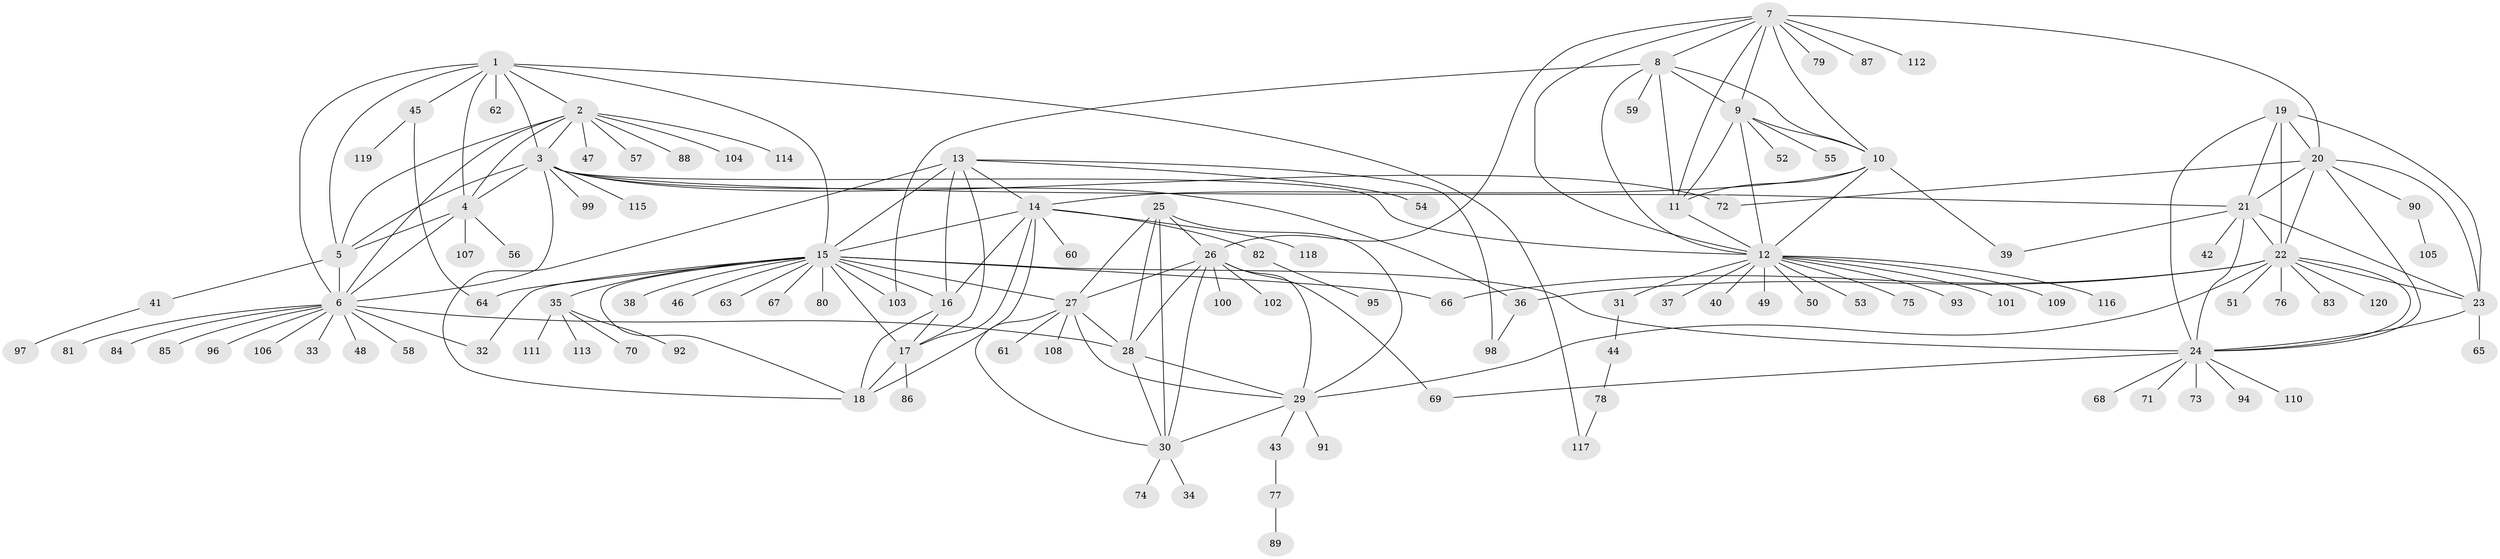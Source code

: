 // coarse degree distribution, {8: 0.031914893617021274, 7: 0.031914893617021274, 11: 0.031914893617021274, 12: 0.010638297872340425, 6: 0.0425531914893617, 5: 0.031914893617021274, 15: 0.010638297872340425, 16: 0.010638297872340425, 4: 0.0425531914893617, 9: 0.010638297872340425, 2: 0.13829787234042554, 1: 0.5957446808510638, 3: 0.010638297872340425}
// Generated by graph-tools (version 1.1) at 2025/24/03/03/25 07:24:14]
// undirected, 120 vertices, 185 edges
graph export_dot {
graph [start="1"]
  node [color=gray90,style=filled];
  1;
  2;
  3;
  4;
  5;
  6;
  7;
  8;
  9;
  10;
  11;
  12;
  13;
  14;
  15;
  16;
  17;
  18;
  19;
  20;
  21;
  22;
  23;
  24;
  25;
  26;
  27;
  28;
  29;
  30;
  31;
  32;
  33;
  34;
  35;
  36;
  37;
  38;
  39;
  40;
  41;
  42;
  43;
  44;
  45;
  46;
  47;
  48;
  49;
  50;
  51;
  52;
  53;
  54;
  55;
  56;
  57;
  58;
  59;
  60;
  61;
  62;
  63;
  64;
  65;
  66;
  67;
  68;
  69;
  70;
  71;
  72;
  73;
  74;
  75;
  76;
  77;
  78;
  79;
  80;
  81;
  82;
  83;
  84;
  85;
  86;
  87;
  88;
  89;
  90;
  91;
  92;
  93;
  94;
  95;
  96;
  97;
  98;
  99;
  100;
  101;
  102;
  103;
  104;
  105;
  106;
  107;
  108;
  109;
  110;
  111;
  112;
  113;
  114;
  115;
  116;
  117;
  118;
  119;
  120;
  1 -- 2;
  1 -- 3;
  1 -- 4;
  1 -- 5;
  1 -- 6;
  1 -- 15;
  1 -- 45;
  1 -- 62;
  1 -- 117;
  2 -- 3;
  2 -- 4;
  2 -- 5;
  2 -- 6;
  2 -- 47;
  2 -- 57;
  2 -- 88;
  2 -- 104;
  2 -- 114;
  3 -- 4;
  3 -- 5;
  3 -- 6;
  3 -- 12;
  3 -- 21;
  3 -- 36;
  3 -- 72;
  3 -- 99;
  3 -- 115;
  4 -- 5;
  4 -- 6;
  4 -- 56;
  4 -- 107;
  5 -- 6;
  5 -- 41;
  6 -- 28;
  6 -- 32;
  6 -- 33;
  6 -- 48;
  6 -- 58;
  6 -- 81;
  6 -- 84;
  6 -- 85;
  6 -- 96;
  6 -- 106;
  7 -- 8;
  7 -- 9;
  7 -- 10;
  7 -- 11;
  7 -- 12;
  7 -- 20;
  7 -- 26;
  7 -- 79;
  7 -- 87;
  7 -- 112;
  8 -- 9;
  8 -- 10;
  8 -- 11;
  8 -- 12;
  8 -- 59;
  8 -- 103;
  9 -- 10;
  9 -- 11;
  9 -- 12;
  9 -- 52;
  9 -- 55;
  10 -- 11;
  10 -- 12;
  10 -- 14;
  10 -- 39;
  11 -- 12;
  12 -- 31;
  12 -- 37;
  12 -- 40;
  12 -- 49;
  12 -- 50;
  12 -- 53;
  12 -- 75;
  12 -- 93;
  12 -- 101;
  12 -- 109;
  12 -- 116;
  13 -- 14;
  13 -- 15;
  13 -- 16;
  13 -- 17;
  13 -- 18;
  13 -- 54;
  13 -- 98;
  14 -- 15;
  14 -- 16;
  14 -- 17;
  14 -- 18;
  14 -- 60;
  14 -- 82;
  14 -- 118;
  15 -- 16;
  15 -- 17;
  15 -- 18;
  15 -- 24;
  15 -- 27;
  15 -- 32;
  15 -- 35;
  15 -- 38;
  15 -- 46;
  15 -- 63;
  15 -- 64;
  15 -- 66;
  15 -- 67;
  15 -- 80;
  15 -- 103;
  16 -- 17;
  16 -- 18;
  17 -- 18;
  17 -- 86;
  19 -- 20;
  19 -- 21;
  19 -- 22;
  19 -- 23;
  19 -- 24;
  20 -- 21;
  20 -- 22;
  20 -- 23;
  20 -- 24;
  20 -- 72;
  20 -- 90;
  21 -- 22;
  21 -- 23;
  21 -- 24;
  21 -- 39;
  21 -- 42;
  22 -- 23;
  22 -- 24;
  22 -- 29;
  22 -- 36;
  22 -- 51;
  22 -- 66;
  22 -- 76;
  22 -- 83;
  22 -- 120;
  23 -- 24;
  23 -- 65;
  24 -- 68;
  24 -- 69;
  24 -- 71;
  24 -- 73;
  24 -- 94;
  24 -- 110;
  25 -- 26;
  25 -- 27;
  25 -- 28;
  25 -- 29;
  25 -- 30;
  26 -- 27;
  26 -- 28;
  26 -- 29;
  26 -- 30;
  26 -- 69;
  26 -- 100;
  26 -- 102;
  27 -- 28;
  27 -- 29;
  27 -- 30;
  27 -- 61;
  27 -- 108;
  28 -- 29;
  28 -- 30;
  29 -- 30;
  29 -- 43;
  29 -- 91;
  30 -- 34;
  30 -- 74;
  31 -- 44;
  35 -- 70;
  35 -- 92;
  35 -- 111;
  35 -- 113;
  36 -- 98;
  41 -- 97;
  43 -- 77;
  44 -- 78;
  45 -- 64;
  45 -- 119;
  77 -- 89;
  78 -- 117;
  82 -- 95;
  90 -- 105;
}
